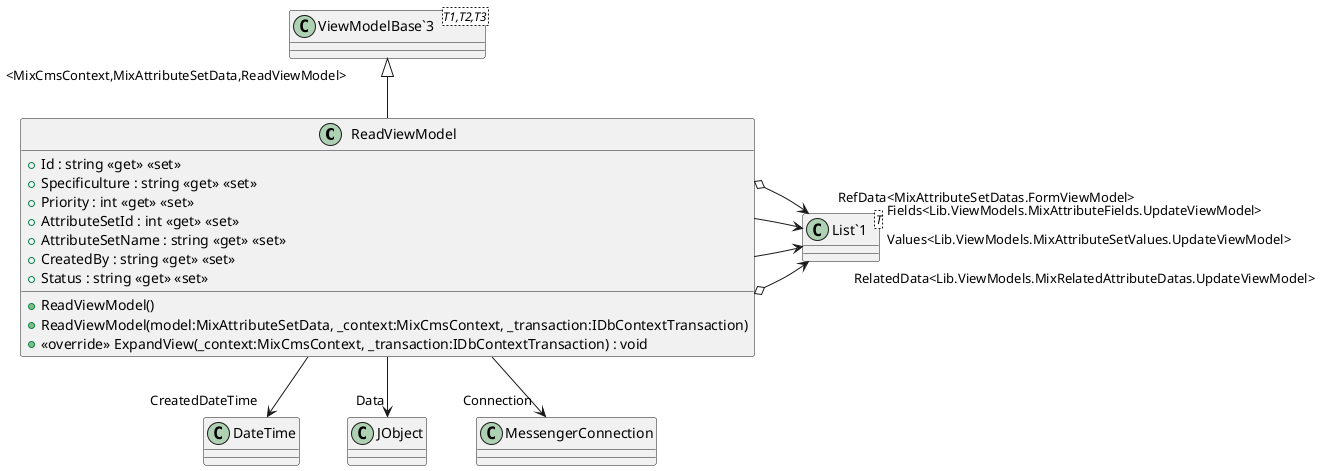 @startuml
class ReadViewModel {
    + Id : string <<get>> <<set>>
    + Specificulture : string <<get>> <<set>>
    + Priority : int <<get>> <<set>>
    + AttributeSetId : int <<get>> <<set>>
    + AttributeSetName : string <<get>> <<set>>
    + CreatedBy : string <<get>> <<set>>
    + Status : string <<get>> <<set>>
    + ReadViewModel()
    + ReadViewModel(model:MixAttributeSetData, _context:MixCmsContext, _transaction:IDbContextTransaction)
    + <<override>> ExpandView(_context:MixCmsContext, _transaction:IDbContextTransaction) : void
}
class "ViewModelBase`3"<T1,T2,T3> {
}
class "List`1"<T> {
}
"ViewModelBase`3" "<MixCmsContext,MixAttributeSetData,ReadViewModel>" <|-- ReadViewModel
ReadViewModel --> "CreatedDateTime" DateTime
ReadViewModel --> "Data" JObject
ReadViewModel --> "Connection" MessengerConnection
ReadViewModel o-> "RelatedData<Lib.ViewModels.MixRelatedAttributeDatas.UpdateViewModel>" "List`1"
ReadViewModel --> "Values<Lib.ViewModels.MixAttributeSetValues.UpdateViewModel>" "List`1"
ReadViewModel --> "Fields<Lib.ViewModels.MixAttributeFields.UpdateViewModel>" "List`1"
ReadViewModel o-> "RefData<MixAttributeSetDatas.FormViewModel>" "List`1"
@enduml
